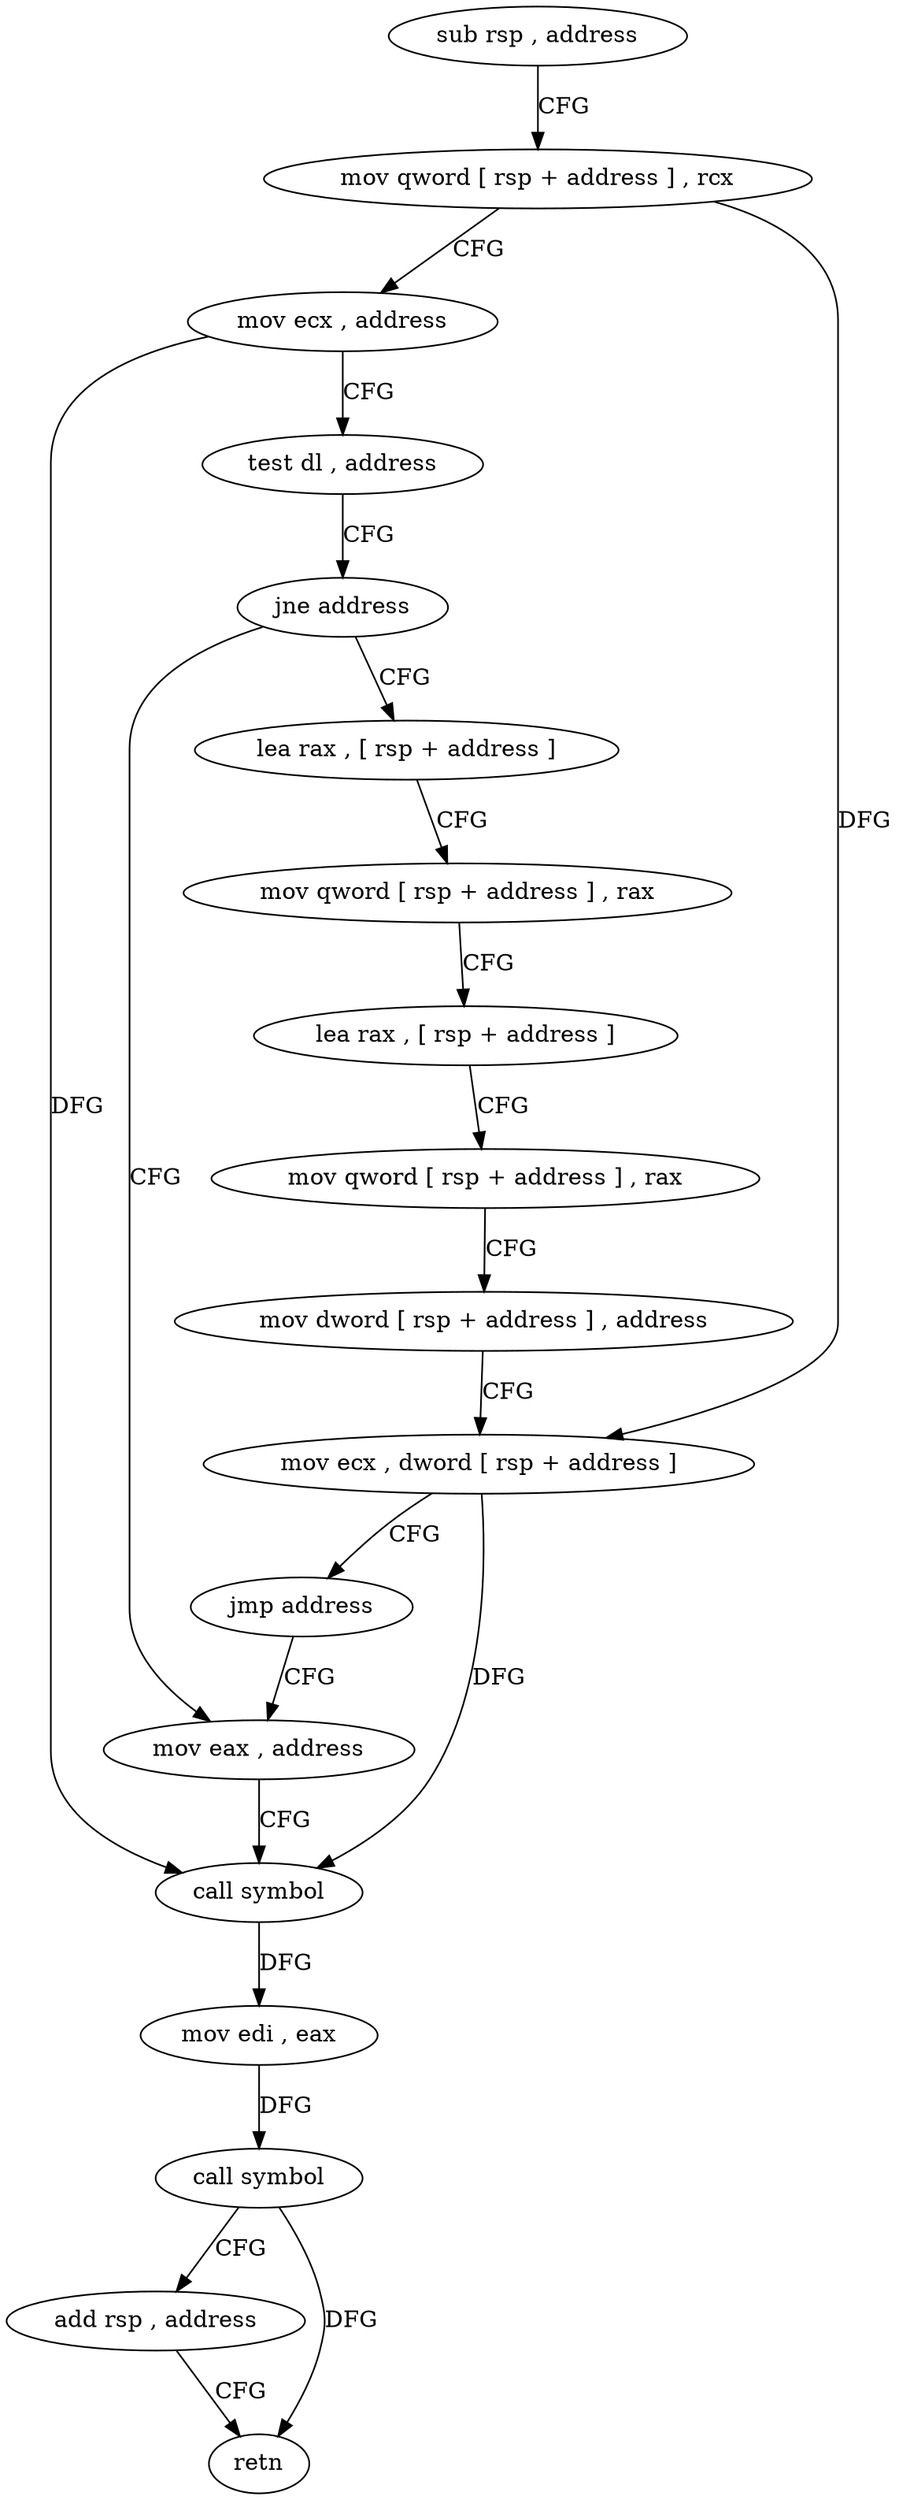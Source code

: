 digraph "func" {
"4294953" [label = "sub rsp , address" ]
"4294957" [label = "mov qword [ rsp + address ] , rcx" ]
"4294962" [label = "mov ecx , address" ]
"4294967" [label = "test dl , address" ]
"4294970" [label = "jne address" ]
"4294994" [label = "lea rax , [ rsp + address ]" ]
"4294972" [label = "mov eax , address" ]
"4294999" [label = "mov qword [ rsp + address ] , rax" ]
"4295004" [label = "lea rax , [ rsp + address ]" ]
"4295009" [label = "mov qword [ rsp + address ] , rax" ]
"4295014" [label = "mov dword [ rsp + address ] , address" ]
"4295022" [label = "mov ecx , dword [ rsp + address ]" ]
"4295026" [label = "jmp address" ]
"4294977" [label = "call symbol" ]
"4294982" [label = "mov edi , eax" ]
"4294984" [label = "call symbol" ]
"4294989" [label = "add rsp , address" ]
"4294993" [label = "retn" ]
"4294953" -> "4294957" [ label = "CFG" ]
"4294957" -> "4294962" [ label = "CFG" ]
"4294957" -> "4295022" [ label = "DFG" ]
"4294962" -> "4294967" [ label = "CFG" ]
"4294962" -> "4294977" [ label = "DFG" ]
"4294967" -> "4294970" [ label = "CFG" ]
"4294970" -> "4294994" [ label = "CFG" ]
"4294970" -> "4294972" [ label = "CFG" ]
"4294994" -> "4294999" [ label = "CFG" ]
"4294972" -> "4294977" [ label = "CFG" ]
"4294999" -> "4295004" [ label = "CFG" ]
"4295004" -> "4295009" [ label = "CFG" ]
"4295009" -> "4295014" [ label = "CFG" ]
"4295014" -> "4295022" [ label = "CFG" ]
"4295022" -> "4295026" [ label = "CFG" ]
"4295022" -> "4294977" [ label = "DFG" ]
"4295026" -> "4294972" [ label = "CFG" ]
"4294977" -> "4294982" [ label = "DFG" ]
"4294982" -> "4294984" [ label = "DFG" ]
"4294984" -> "4294989" [ label = "CFG" ]
"4294984" -> "4294993" [ label = "DFG" ]
"4294989" -> "4294993" [ label = "CFG" ]
}
